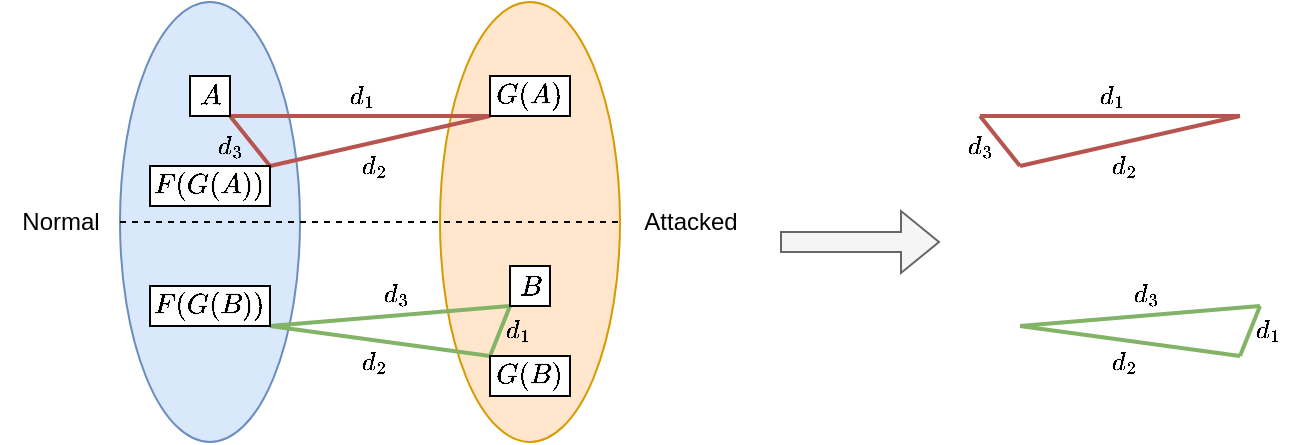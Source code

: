 <mxfile version="24.6.3" type="github">
  <diagram name="Page-1" id="6mzOh0t52_RjSUSbZPau">
    <mxGraphModel dx="814" dy="425" grid="1" gridSize="10" guides="1" tooltips="1" connect="1" arrows="1" fold="1" page="1" pageScale="1" pageWidth="850" pageHeight="1100" math="1" shadow="0">
      <root>
        <mxCell id="0" />
        <mxCell id="1" parent="0" />
        <mxCell id="Rxk09TWc0jQ7itNL19s6-20" value="" style="ellipse;whiteSpace=wrap;html=1;fillColor=#ffe6cc;strokeColor=#d79b00;" vertex="1" parent="1">
          <mxGeometry x="410" y="520" width="90" height="220" as="geometry" />
        </mxCell>
        <mxCell id="Rxk09TWc0jQ7itNL19s6-21" value="" style="ellipse;whiteSpace=wrap;html=1;fillColor=#dae8fc;strokeColor=#6c8ebf;" vertex="1" parent="1">
          <mxGeometry x="250" y="520" width="90" height="220" as="geometry" />
        </mxCell>
        <mxCell id="Rxk09TWc0jQ7itNL19s6-22" value="Normal" style="text;html=1;align=center;verticalAlign=middle;resizable=0;points=[];autosize=1;strokeColor=none;fillColor=none;" vertex="1" parent="1">
          <mxGeometry x="190" y="615" width="60" height="30" as="geometry" />
        </mxCell>
        <mxCell id="Rxk09TWc0jQ7itNL19s6-23" value="Attacked" style="text;html=1;align=center;verticalAlign=middle;resizable=0;points=[];autosize=1;strokeColor=none;fillColor=none;" vertex="1" parent="1">
          <mxGeometry x="500" y="615" width="70" height="30" as="geometry" />
        </mxCell>
        <mxCell id="Rxk09TWc0jQ7itNL19s6-38" value="" style="endArrow=none;dashed=1;html=1;rounded=0;exitX=0;exitY=0.5;exitDx=0;exitDy=0;entryX=1;entryY=0.5;entryDx=0;entryDy=0;" edge="1" parent="1" source="Rxk09TWc0jQ7itNL19s6-21" target="Rxk09TWc0jQ7itNL19s6-20">
          <mxGeometry width="50" height="50" relative="1" as="geometry">
            <mxPoint x="375" y="612" as="sourcePoint" />
            <mxPoint x="425" y="562" as="targetPoint" />
          </mxGeometry>
        </mxCell>
        <mxCell id="Rxk09TWc0jQ7itNL19s6-53" value="" style="endArrow=none;html=1;rounded=0;exitX=1;exitY=1;exitDx=0;exitDy=0;entryX=0;entryY=1;entryDx=0;entryDy=0;labelPosition=center;verticalLabelPosition=top;align=center;verticalAlign=bottom;strokeWidth=2;fillColor=#f8cecc;strokeColor=#b85450;" edge="1" parent="1" source="Rxk09TWc0jQ7itNL19s6-34" target="Rxk09TWc0jQ7itNL19s6-36">
          <mxGeometry width="50" height="50" relative="1" as="geometry">
            <mxPoint x="440" y="600" as="sourcePoint" />
            <mxPoint x="490" y="550" as="targetPoint" />
          </mxGeometry>
        </mxCell>
        <mxCell id="Rxk09TWc0jQ7itNL19s6-56" value="\(d_1\)" style="edgeLabel;html=1;align=center;verticalAlign=middle;resizable=0;points=[];labelBackgroundColor=none;" vertex="1" connectable="0" parent="Rxk09TWc0jQ7itNL19s6-53">
          <mxGeometry x="-0.056" relative="1" as="geometry">
            <mxPoint x="4" y="-10" as="offset" />
          </mxGeometry>
        </mxCell>
        <mxCell id="Rxk09TWc0jQ7itNL19s6-54" value="" style="endArrow=none;html=1;rounded=0;exitX=1;exitY=0;exitDx=0;exitDy=0;entryX=0;entryY=1;entryDx=0;entryDy=0;strokeWidth=2;fillColor=#f8cecc;strokeColor=#b85450;" edge="1" parent="1" source="Rxk09TWc0jQ7itNL19s6-24" target="Rxk09TWc0jQ7itNL19s6-36">
          <mxGeometry width="50" height="50" relative="1" as="geometry">
            <mxPoint x="315" y="577" as="sourcePoint" />
            <mxPoint x="445" y="577" as="targetPoint" />
          </mxGeometry>
        </mxCell>
        <mxCell id="Rxk09TWc0jQ7itNL19s6-57" value="\(d_2\)" style="edgeLabel;html=1;align=center;verticalAlign=middle;resizable=0;points=[];labelBackgroundColor=none;" vertex="1" connectable="0" parent="Rxk09TWc0jQ7itNL19s6-54">
          <mxGeometry x="-0.061" relative="1" as="geometry">
            <mxPoint y="11" as="offset" />
          </mxGeometry>
        </mxCell>
        <mxCell id="Rxk09TWc0jQ7itNL19s6-55" value="" style="endArrow=none;html=1;rounded=0;exitX=1;exitY=1;exitDx=0;exitDy=0;entryX=1;entryY=0;entryDx=0;entryDy=0;strokeWidth=2;fillColor=#f8cecc;strokeColor=#b85450;" edge="1" parent="1" source="Rxk09TWc0jQ7itNL19s6-34" target="Rxk09TWc0jQ7itNL19s6-24">
          <mxGeometry width="50" height="50" relative="1" as="geometry">
            <mxPoint x="335" y="622" as="sourcePoint" />
            <mxPoint x="445" y="577" as="targetPoint" />
          </mxGeometry>
        </mxCell>
        <mxCell id="Rxk09TWc0jQ7itNL19s6-58" value="\(d_3\)" style="edgeLabel;html=1;align=center;verticalAlign=middle;resizable=0;points=[];labelBackgroundColor=none;" vertex="1" connectable="0" parent="Rxk09TWc0jQ7itNL19s6-55">
          <mxGeometry x="-0.194" y="1" relative="1" as="geometry">
            <mxPoint x="-9" y="5" as="offset" />
          </mxGeometry>
        </mxCell>
        <mxCell id="Rxk09TWc0jQ7itNL19s6-59" value="" style="endArrow=none;html=1;rounded=0;exitX=0;exitY=1;exitDx=0;exitDy=0;labelPosition=center;verticalLabelPosition=top;align=center;verticalAlign=bottom;entryX=0;entryY=0;entryDx=0;entryDy=0;fillColor=#d5e8d4;strokeColor=#82b366;strokeWidth=2;" edge="1" parent="1" source="Rxk09TWc0jQ7itNL19s6-27" target="Rxk09TWc0jQ7itNL19s6-37">
          <mxGeometry width="50" height="50" relative="1" as="geometry">
            <mxPoint x="330" y="682" as="sourcePoint" />
            <mxPoint x="380" y="690" as="targetPoint" />
          </mxGeometry>
        </mxCell>
        <mxCell id="Rxk09TWc0jQ7itNL19s6-60" value="\(d_1\)" style="edgeLabel;html=1;align=center;verticalAlign=middle;resizable=0;points=[];labelBackgroundColor=none;" vertex="1" connectable="0" parent="Rxk09TWc0jQ7itNL19s6-59">
          <mxGeometry x="-0.056" relative="1" as="geometry">
            <mxPoint x="8" as="offset" />
          </mxGeometry>
        </mxCell>
        <mxCell id="Rxk09TWc0jQ7itNL19s6-61" value="" style="endArrow=none;html=1;rounded=0;exitX=1;exitY=1;exitDx=0;exitDy=0;entryX=0;entryY=0;entryDx=0;entryDy=0;fillColor=#d5e8d4;strokeColor=#82b366;strokeWidth=2;" edge="1" parent="1" source="Rxk09TWc0jQ7itNL19s6-35" target="Rxk09TWc0jQ7itNL19s6-37">
          <mxGeometry width="50" height="50" relative="1" as="geometry">
            <mxPoint x="350" y="727" as="sourcePoint" />
            <mxPoint x="460" y="682" as="targetPoint" />
          </mxGeometry>
        </mxCell>
        <mxCell id="Rxk09TWc0jQ7itNL19s6-62" value="\(d_2\)" style="edgeLabel;html=1;align=center;verticalAlign=middle;resizable=0;points=[];labelBackgroundColor=none;" vertex="1" connectable="0" parent="Rxk09TWc0jQ7itNL19s6-61">
          <mxGeometry x="-0.061" relative="1" as="geometry">
            <mxPoint y="11" as="offset" />
          </mxGeometry>
        </mxCell>
        <mxCell id="Rxk09TWc0jQ7itNL19s6-63" value="" style="endArrow=none;html=1;rounded=0;entryX=1;entryY=1;entryDx=0;entryDy=0;exitX=0;exitY=1;exitDx=0;exitDy=0;fillColor=#d5e8d4;strokeColor=#82b366;strokeWidth=2;" edge="1" parent="1" source="Rxk09TWc0jQ7itNL19s6-27" target="Rxk09TWc0jQ7itNL19s6-35">
          <mxGeometry width="50" height="50" relative="1" as="geometry">
            <mxPoint x="380" y="645" as="sourcePoint" />
            <mxPoint x="380" y="672" as="targetPoint" />
          </mxGeometry>
        </mxCell>
        <mxCell id="Rxk09TWc0jQ7itNL19s6-64" value="\(d_3\)" style="edgeLabel;html=1;align=center;verticalAlign=middle;resizable=0;points=[];labelBackgroundColor=none;" vertex="1" connectable="0" parent="Rxk09TWc0jQ7itNL19s6-63">
          <mxGeometry x="-0.194" y="1" relative="1" as="geometry">
            <mxPoint x="-9" y="-11" as="offset" />
          </mxGeometry>
        </mxCell>
        <mxCell id="Rxk09TWc0jQ7itNL19s6-36" value="\(G(A)\)" style="rounded=0;whiteSpace=wrap;html=1;" vertex="1" parent="1">
          <mxGeometry x="435" y="557" width="40" height="20" as="geometry" />
        </mxCell>
        <mxCell id="Rxk09TWc0jQ7itNL19s6-24" value="\(F(G(A))\)" style="rounded=0;whiteSpace=wrap;html=1;" vertex="1" parent="1">
          <mxGeometry x="265" y="602" width="60" height="20" as="geometry" />
        </mxCell>
        <mxCell id="Rxk09TWc0jQ7itNL19s6-34" value="\(A\)" style="rounded=0;whiteSpace=wrap;html=1;" vertex="1" parent="1">
          <mxGeometry x="285" y="557" width="20" height="20" as="geometry" />
        </mxCell>
        <mxCell id="Rxk09TWc0jQ7itNL19s6-27" value="\(B\)" style="rounded=0;whiteSpace=wrap;html=1;" vertex="1" parent="1">
          <mxGeometry x="445" y="652" width="20" height="20" as="geometry" />
        </mxCell>
        <mxCell id="Rxk09TWc0jQ7itNL19s6-35" value="\(F(G(B))\)" style="rounded=0;whiteSpace=wrap;html=1;" vertex="1" parent="1">
          <mxGeometry x="265" y="662" width="60" height="20" as="geometry" />
        </mxCell>
        <mxCell id="Rxk09TWc0jQ7itNL19s6-37" value="\(G(B)\)" style="rounded=0;whiteSpace=wrap;html=1;" vertex="1" parent="1">
          <mxGeometry x="435" y="697" width="40" height="20" as="geometry" />
        </mxCell>
        <mxCell id="Rxk09TWc0jQ7itNL19s6-76" value="" style="endArrow=none;html=1;rounded=0;exitX=1;exitY=1;exitDx=0;exitDy=0;entryX=0;entryY=1;entryDx=0;entryDy=0;labelPosition=center;verticalLabelPosition=top;align=center;verticalAlign=bottom;strokeWidth=2;fillColor=#f8cecc;strokeColor=#b85450;" edge="1" parent="1">
          <mxGeometry width="50" height="50" relative="1" as="geometry">
            <mxPoint x="680" y="577" as="sourcePoint" />
            <mxPoint x="810" y="577" as="targetPoint" />
          </mxGeometry>
        </mxCell>
        <mxCell id="Rxk09TWc0jQ7itNL19s6-77" value="\(d_1\)" style="edgeLabel;html=1;align=center;verticalAlign=middle;resizable=0;points=[];labelBackgroundColor=none;" vertex="1" connectable="0" parent="Rxk09TWc0jQ7itNL19s6-76">
          <mxGeometry x="-0.056" relative="1" as="geometry">
            <mxPoint x="4" y="-10" as="offset" />
          </mxGeometry>
        </mxCell>
        <mxCell id="Rxk09TWc0jQ7itNL19s6-78" value="" style="endArrow=none;html=1;rounded=0;exitX=1;exitY=0;exitDx=0;exitDy=0;entryX=0;entryY=1;entryDx=0;entryDy=0;strokeWidth=2;fillColor=#f8cecc;strokeColor=#b85450;" edge="1" parent="1">
          <mxGeometry width="50" height="50" relative="1" as="geometry">
            <mxPoint x="700" y="602" as="sourcePoint" />
            <mxPoint x="810" y="577" as="targetPoint" />
          </mxGeometry>
        </mxCell>
        <mxCell id="Rxk09TWc0jQ7itNL19s6-79" value="\(d_2\)" style="edgeLabel;html=1;align=center;verticalAlign=middle;resizable=0;points=[];labelBackgroundColor=none;" vertex="1" connectable="0" parent="Rxk09TWc0jQ7itNL19s6-78">
          <mxGeometry x="-0.061" relative="1" as="geometry">
            <mxPoint y="11" as="offset" />
          </mxGeometry>
        </mxCell>
        <mxCell id="Rxk09TWc0jQ7itNL19s6-80" value="" style="endArrow=none;html=1;rounded=0;exitX=1;exitY=1;exitDx=0;exitDy=0;entryX=1;entryY=0;entryDx=0;entryDy=0;strokeWidth=2;fillColor=#f8cecc;strokeColor=#b85450;" edge="1" parent="1">
          <mxGeometry width="50" height="50" relative="1" as="geometry">
            <mxPoint x="680" y="577" as="sourcePoint" />
            <mxPoint x="700" y="602" as="targetPoint" />
          </mxGeometry>
        </mxCell>
        <mxCell id="Rxk09TWc0jQ7itNL19s6-81" value="\(d_3\)" style="edgeLabel;html=1;align=center;verticalAlign=middle;resizable=0;points=[];labelBackgroundColor=none;" vertex="1" connectable="0" parent="Rxk09TWc0jQ7itNL19s6-80">
          <mxGeometry x="-0.194" y="1" relative="1" as="geometry">
            <mxPoint x="-9" y="5" as="offset" />
          </mxGeometry>
        </mxCell>
        <mxCell id="Rxk09TWc0jQ7itNL19s6-82" value="" style="endArrow=none;html=1;rounded=0;exitX=0;exitY=1;exitDx=0;exitDy=0;labelPosition=center;verticalLabelPosition=top;align=center;verticalAlign=bottom;entryX=0;entryY=0;entryDx=0;entryDy=0;fillColor=#d5e8d4;strokeColor=#82b366;strokeWidth=2;" edge="1" parent="1">
          <mxGeometry width="50" height="50" relative="1" as="geometry">
            <mxPoint x="820" y="672" as="sourcePoint" />
            <mxPoint x="810" y="697" as="targetPoint" />
          </mxGeometry>
        </mxCell>
        <mxCell id="Rxk09TWc0jQ7itNL19s6-83" value="\(d_1\)" style="edgeLabel;html=1;align=center;verticalAlign=middle;resizable=0;points=[];labelBackgroundColor=none;" vertex="1" connectable="0" parent="Rxk09TWc0jQ7itNL19s6-82">
          <mxGeometry x="-0.056" relative="1" as="geometry">
            <mxPoint x="8" as="offset" />
          </mxGeometry>
        </mxCell>
        <mxCell id="Rxk09TWc0jQ7itNL19s6-84" value="" style="endArrow=none;html=1;rounded=0;exitX=1;exitY=1;exitDx=0;exitDy=0;entryX=0;entryY=0;entryDx=0;entryDy=0;fillColor=#d5e8d4;strokeColor=#82b366;strokeWidth=2;" edge="1" parent="1">
          <mxGeometry width="50" height="50" relative="1" as="geometry">
            <mxPoint x="700" y="682" as="sourcePoint" />
            <mxPoint x="810" y="697" as="targetPoint" />
          </mxGeometry>
        </mxCell>
        <mxCell id="Rxk09TWc0jQ7itNL19s6-85" value="\(d_2\)" style="edgeLabel;html=1;align=center;verticalAlign=middle;resizable=0;points=[];labelBackgroundColor=none;" vertex="1" connectable="0" parent="Rxk09TWc0jQ7itNL19s6-84">
          <mxGeometry x="-0.061" relative="1" as="geometry">
            <mxPoint y="11" as="offset" />
          </mxGeometry>
        </mxCell>
        <mxCell id="Rxk09TWc0jQ7itNL19s6-86" value="" style="endArrow=none;html=1;rounded=0;entryX=1;entryY=1;entryDx=0;entryDy=0;exitX=0;exitY=1;exitDx=0;exitDy=0;fillColor=#d5e8d4;strokeColor=#82b366;strokeWidth=2;" edge="1" parent="1">
          <mxGeometry width="50" height="50" relative="1" as="geometry">
            <mxPoint x="820" y="672" as="sourcePoint" />
            <mxPoint x="700" y="682" as="targetPoint" />
          </mxGeometry>
        </mxCell>
        <mxCell id="Rxk09TWc0jQ7itNL19s6-87" value="\(d_3\)" style="edgeLabel;html=1;align=center;verticalAlign=middle;resizable=0;points=[];labelBackgroundColor=none;" vertex="1" connectable="0" parent="Rxk09TWc0jQ7itNL19s6-86">
          <mxGeometry x="-0.194" y="1" relative="1" as="geometry">
            <mxPoint x="-9" y="-11" as="offset" />
          </mxGeometry>
        </mxCell>
        <mxCell id="Rxk09TWc0jQ7itNL19s6-88" value="" style="shape=flexArrow;endArrow=classic;html=1;rounded=0;fillColor=#f5f5f5;strokeColor=#666666;" edge="1" parent="1">
          <mxGeometry width="50" height="50" relative="1" as="geometry">
            <mxPoint x="580" y="640" as="sourcePoint" />
            <mxPoint x="660" y="640" as="targetPoint" />
          </mxGeometry>
        </mxCell>
      </root>
    </mxGraphModel>
  </diagram>
</mxfile>
